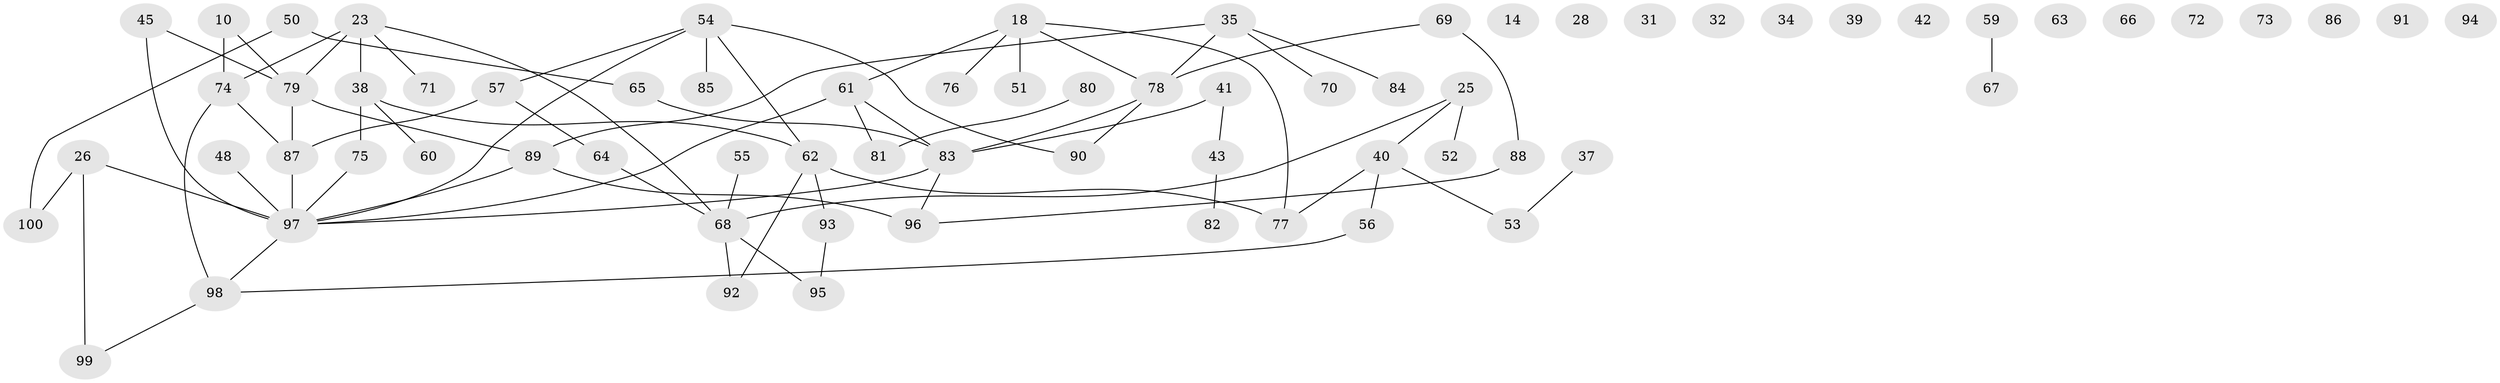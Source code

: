 // original degree distribution, {3: 0.21, 4: 0.11, 5: 0.05, 2: 0.29, 1: 0.18, 0: 0.14, 7: 0.02}
// Generated by graph-tools (version 1.1) at 2025/42/03/04/25 21:42:58]
// undirected, 70 vertices, 76 edges
graph export_dot {
graph [start="1"]
  node [color=gray90,style=filled];
  10;
  14;
  18 [super="+13"];
  23 [super="+9"];
  25;
  26;
  28;
  31;
  32;
  34;
  35 [super="+15"];
  37;
  38 [super="+24"];
  39;
  40 [super="+27"];
  41;
  42;
  43;
  45;
  48;
  50;
  51;
  52;
  53;
  54 [super="+17"];
  55;
  56;
  57 [super="+46"];
  59;
  60;
  61;
  62 [super="+12"];
  63;
  64;
  65;
  66;
  67;
  68 [super="+47+16"];
  69;
  70;
  71;
  72;
  73;
  74 [super="+4"];
  75;
  76;
  77 [super="+20"];
  78 [super="+6"];
  79 [super="+36"];
  80;
  81;
  82;
  83 [super="+3"];
  84;
  85;
  86;
  87 [super="+58"];
  88;
  89 [super="+2"];
  90 [super="+1"];
  91;
  92;
  93;
  94;
  95;
  96 [super="+49"];
  97 [super="+29+33+19"];
  98;
  99 [super="+22"];
  100;
  10 -- 74;
  10 -- 79;
  18 -- 51;
  18 -- 76;
  18 -- 77;
  18 -- 61;
  18 -- 78;
  23 -- 68;
  23 -- 71;
  23 -- 74;
  23 -- 38;
  23 -- 79;
  25 -- 40 [weight=2];
  25 -- 52;
  25 -- 68;
  26 -- 97;
  26 -- 99 [weight=2];
  26 -- 100;
  35 -- 70;
  35 -- 84;
  35 -- 89;
  35 -- 78;
  37 -- 53;
  38 -- 60;
  38 -- 75;
  38 -- 62;
  40 -- 53;
  40 -- 56;
  40 -- 77;
  41 -- 43;
  41 -- 83;
  43 -- 82;
  45 -- 79;
  45 -- 97;
  48 -- 97;
  50 -- 65;
  50 -- 100;
  54 -- 85;
  54 -- 90;
  54 -- 62;
  54 -- 97;
  54 -- 57;
  55 -- 68;
  56 -- 98;
  57 -- 64;
  57 -- 87;
  59 -- 67;
  61 -- 81;
  61 -- 83 [weight=2];
  61 -- 97;
  62 -- 92;
  62 -- 93;
  62 -- 77;
  64 -- 68;
  65 -- 83;
  68 -- 92;
  68 -- 95;
  69 -- 88;
  69 -- 78;
  74 -- 98;
  74 -- 87;
  75 -- 97;
  78 -- 83;
  78 -- 90;
  79 -- 89;
  79 -- 87;
  80 -- 81;
  83 -- 97;
  83 -- 96;
  87 -- 97 [weight=2];
  88 -- 96;
  89 -- 96 [weight=2];
  89 -- 97;
  93 -- 95;
  97 -- 98;
  98 -- 99;
}
